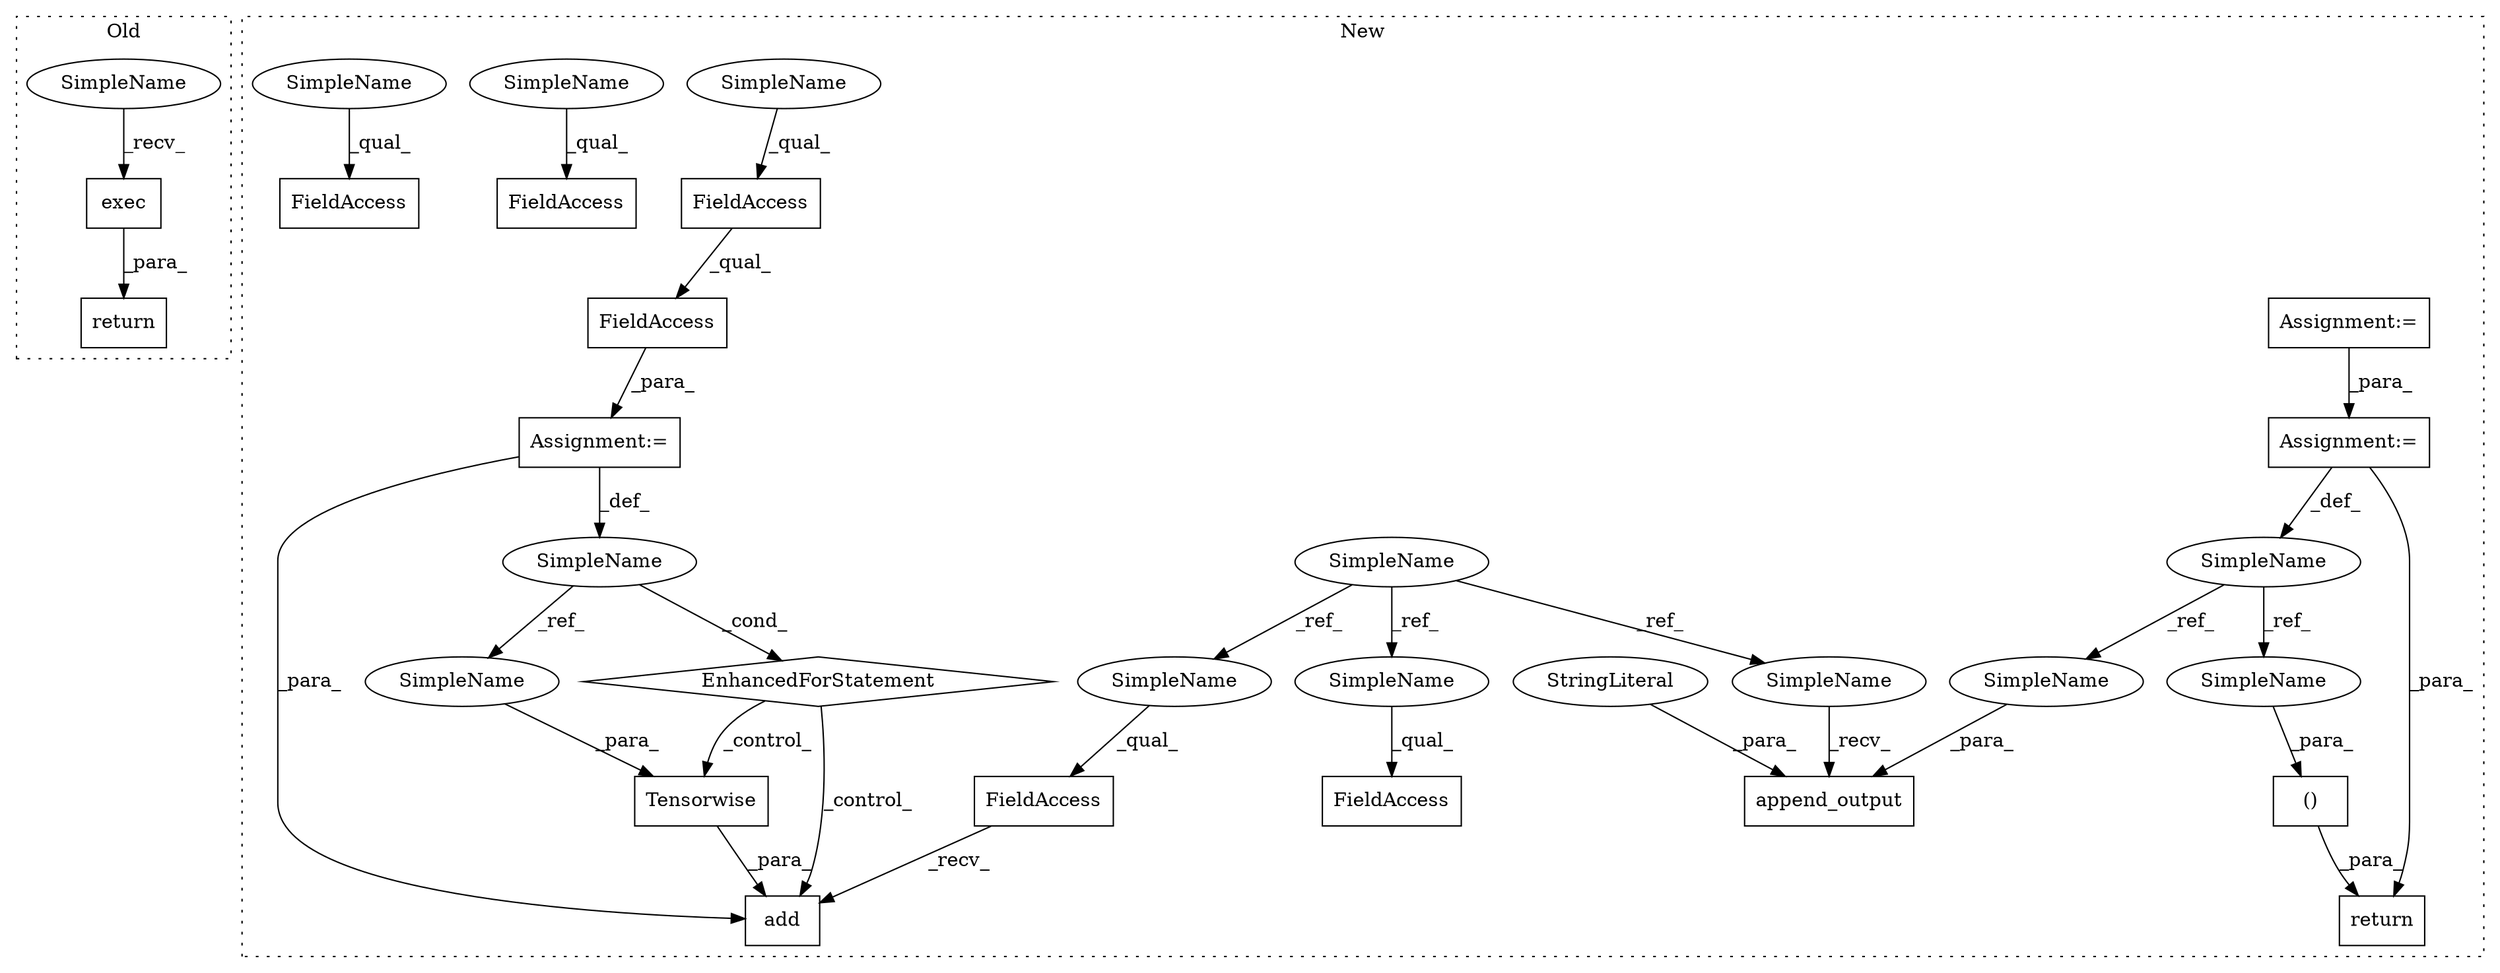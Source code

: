 digraph G {
subgraph cluster0 {
1 [label="return" a="41" s="810" l="7" shape="box"];
10 [label="exec" a="32" s="822" l="6" shape="box"];
31 [label="SimpleName" a="42" s="817" l="4" shape="ellipse"];
label = "Old";
style="dotted";
}
subgraph cluster1 {
2 [label="Tensorwise" a="32" s="1281,1296" l="11,1" shape="box"];
3 [label="add" a="32" s="1277,1297" l="4,1" shape="box"];
4 [label="EnhancedForStatement" a="70" s="1099,1175" l="53,2" shape="diamond"];
5 [label="SimpleName" a="42" s="1156" l="4" shape="ellipse"];
6 [label="FieldAccess" a="22" s="1261" l="15" shape="box"];
7 [label="Assignment:=" a="7" s="1099,1175" l="53,2" shape="box"];
8 [label="FieldAccess" a="22" s="1163" l="12" shape="box"];
9 [label="FieldAccess" a="22" s="1163" l="7" shape="box"];
11 [label="SimpleName" a="42" s="761" l="4" shape="ellipse"];
12 [label="append_output" a="32" s="1345,1364" l="14,1" shape="box"];
13 [label="StringLiteral" a="45" s="1359" l="3" shape="ellipse"];
14 [label="FieldAccess" a="22" s="971" l="12" shape="box"];
15 [label="FieldAccess" a="22" s="1085" l="7" shape="box"];
16 [label="FieldAccess" a="22" s="898" l="12" shape="box"];
17 [label="SimpleName" a="42" s="1021" l="1" shape="ellipse"];
18 [label="()" a="106" s="1383" l="25" shape="box"];
19 [label="Assignment:=" a="7" s="1022" l="1" shape="box"];
20 [label="Assignment:=" a="7" s="994" l="1" shape="box"];
21 [label="return" a="41" s="1371" l="12" shape="box"];
22 [label="SimpleName" a="42" s="1292" l="4" shape="ellipse"];
23 [label="SimpleName" a="42" s="1340" l="4" shape="ellipse"];
24 [label="SimpleName" a="42" s="971" l="4" shape="ellipse"];
25 [label="SimpleName" a="42" s="1261" l="4" shape="ellipse"];
26 [label="SimpleName" a="42" s="1407" l="1" shape="ellipse"];
27 [label="SimpleName" a="42" s="1363" l="1" shape="ellipse"];
28 [label="SimpleName" a="42" s="1163" l="1" shape="ellipse"];
29 [label="SimpleName" a="42" s="898" l="1" shape="ellipse"];
30 [label="SimpleName" a="42" s="1085" l="1" shape="ellipse"];
label = "New";
style="dotted";
}
2 -> 3 [label="_para_"];
4 -> 3 [label="_control_"];
4 -> 2 [label="_control_"];
5 -> 4 [label="_cond_"];
5 -> 22 [label="_ref_"];
6 -> 3 [label="_recv_"];
7 -> 5 [label="_def_"];
7 -> 3 [label="_para_"];
8 -> 7 [label="_para_"];
9 -> 8 [label="_qual_"];
10 -> 1 [label="_para_"];
11 -> 24 [label="_ref_"];
11 -> 25 [label="_ref_"];
11 -> 23 [label="_ref_"];
13 -> 12 [label="_para_"];
17 -> 26 [label="_ref_"];
17 -> 27 [label="_ref_"];
18 -> 21 [label="_para_"];
19 -> 17 [label="_def_"];
19 -> 21 [label="_para_"];
20 -> 19 [label="_para_"];
22 -> 2 [label="_para_"];
23 -> 12 [label="_recv_"];
24 -> 14 [label="_qual_"];
25 -> 6 [label="_qual_"];
26 -> 18 [label="_para_"];
27 -> 12 [label="_para_"];
28 -> 9 [label="_qual_"];
29 -> 16 [label="_qual_"];
30 -> 15 [label="_qual_"];
31 -> 10 [label="_recv_"];
}